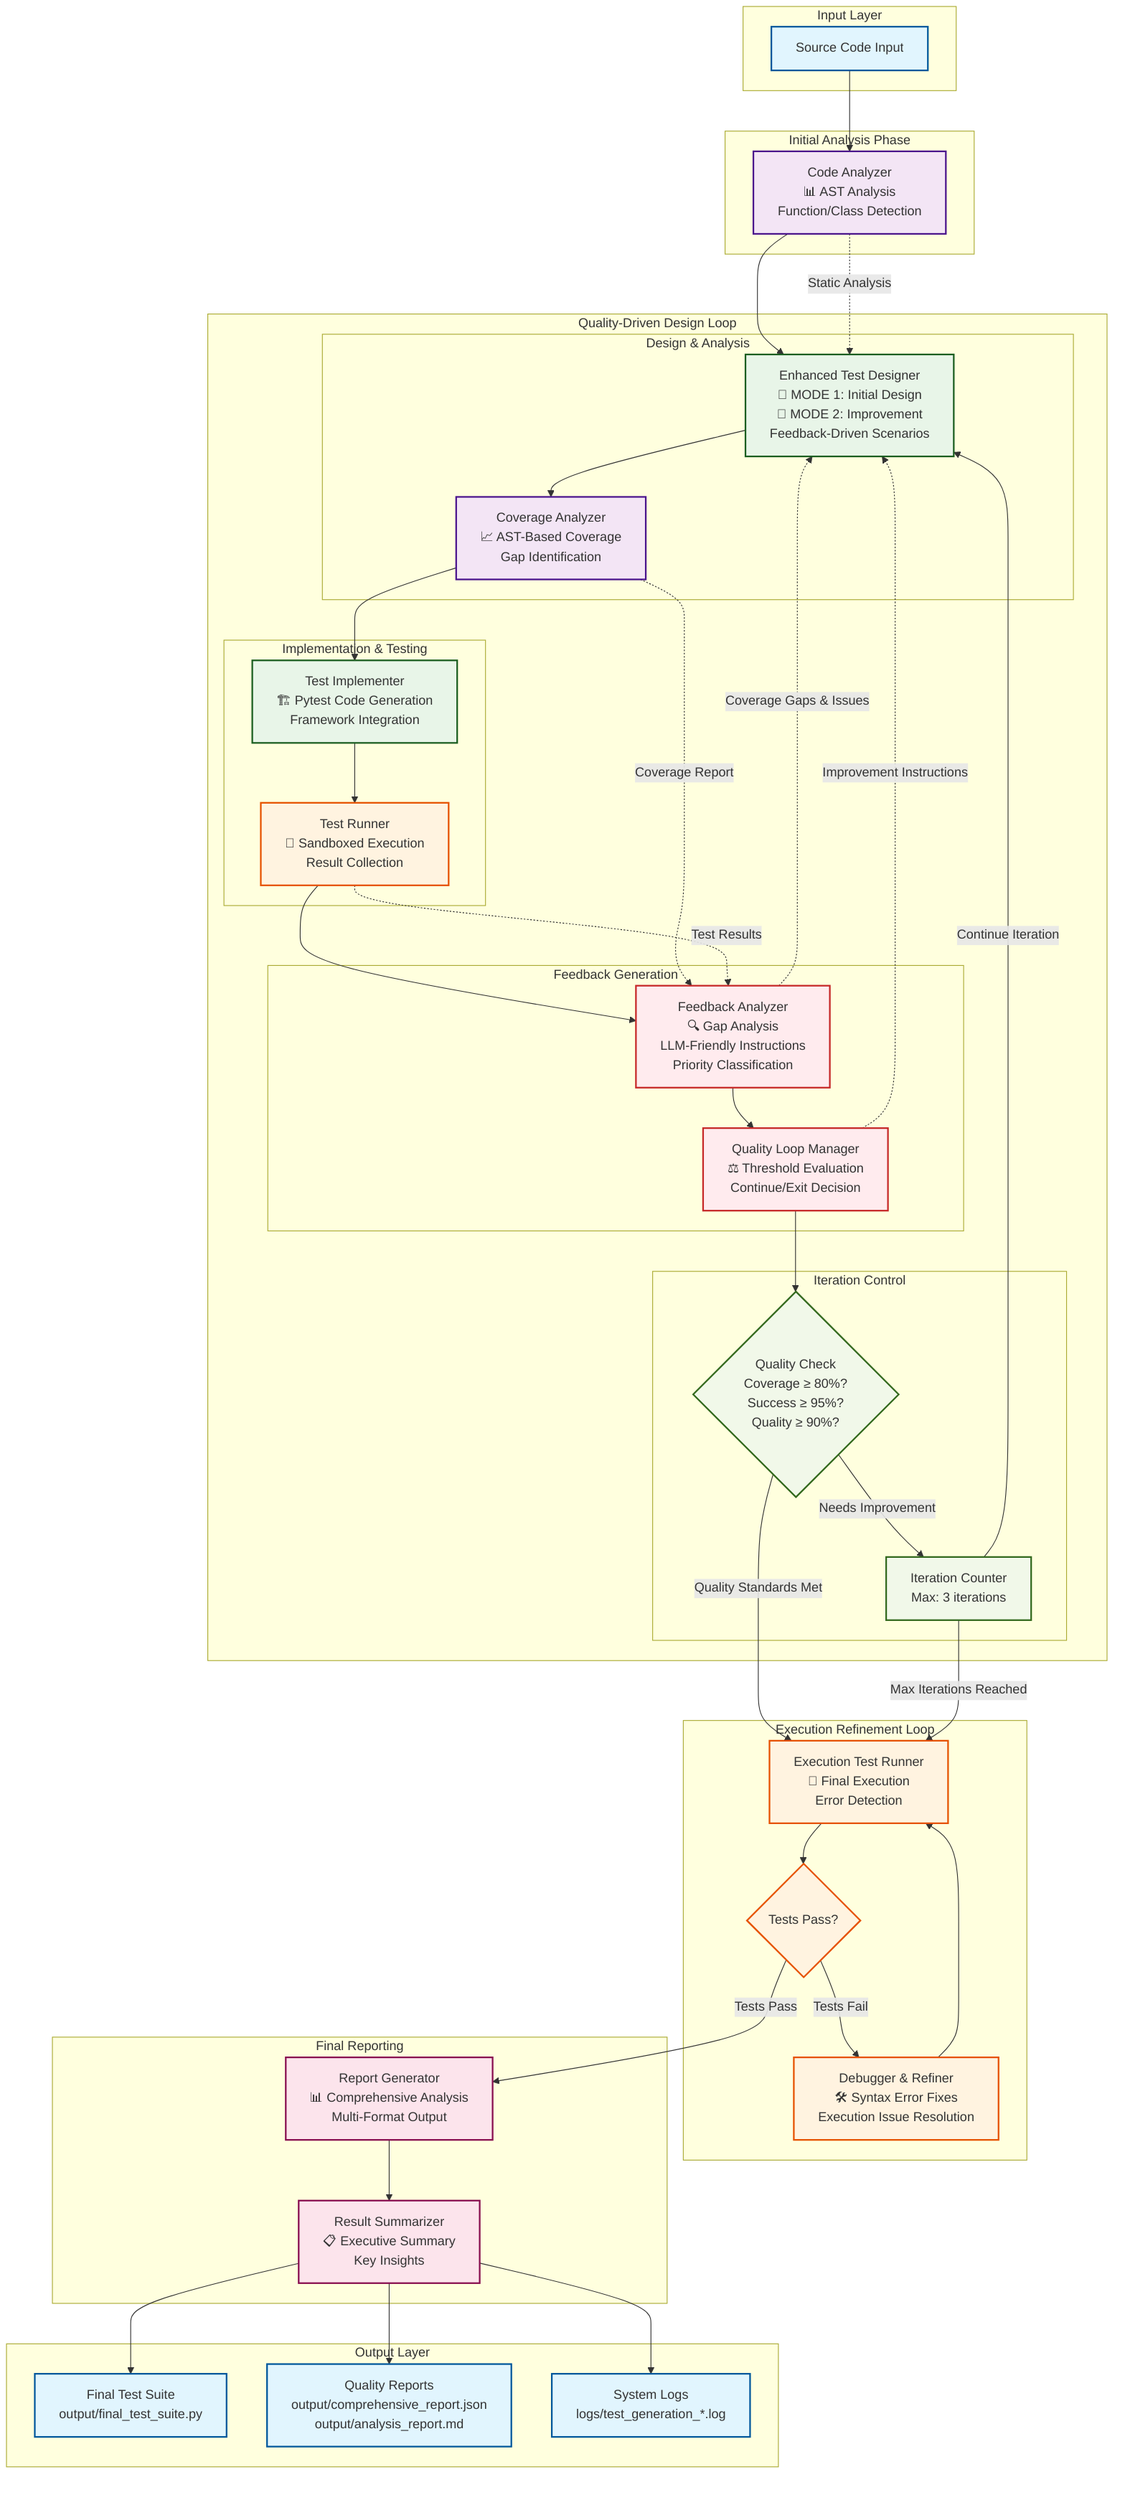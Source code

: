 graph TB
    %% Closed-Loop Feedback System Architecture
    %% This diagram shows the enhanced system with iterative quality improvement
    
    subgraph "Input Layer"
        INPUT[Source Code Input]
    end
    
    subgraph "Initial Analysis Phase"
        CA[Code Analyzer<br/>📊 AST Analysis<br/>Function/Class Detection]
    end
    
    subgraph "Quality-Driven Design Loop" 
        subgraph "Iteration Control"
            QC{Quality Check<br/>Coverage ≥ 80%?<br/>Success ≥ 95%?<br/>Quality ≥ 90%?}
            IC[Iteration Counter<br/>Max: 3 iterations]
        end
        
        subgraph "Design & Analysis"
            ETCD[Enhanced Test Designer<br/>🧠 MODE 1: Initial Design<br/>🔄 MODE 2: Improvement<br/>Feedback-Driven Scenarios]
            COV[Coverage Analyzer<br/>📈 AST-Based Coverage<br/>Gap Identification]
        end
        
        subgraph "Implementation & Testing"
            TI[Test Implementer<br/>🏗️ Pytest Code Generation<br/>Framework Integration]
            TR1[Test Runner<br/>🚀 Sandboxed Execution<br/>Result Collection]
        end
        
        subgraph "Feedback Generation"
            FA[Feedback Analyzer<br/>🔍 Gap Analysis<br/>LLM-Friendly Instructions<br/>Priority Classification]
            QL[Quality Loop Manager<br/>⚖️ Threshold Evaluation<br/>Continue/Exit Decision]
        end
    end
    
    subgraph "Execution Refinement Loop"
        TR2[Execution Test Runner<br/>🔧 Final Execution<br/>Error Detection]
        DR[Debugger & Refiner<br/>🛠️ Syntax Error Fixes<br/>Execution Issue Resolution]
        EC{Tests Pass?}
    end
    
    subgraph "Final Reporting"
        RG[Report Generator<br/>📊 Comprehensive Analysis<br/>Multi-Format Output]
        RS[Result Summarizer<br/>📋 Executive Summary<br/>Key Insights]
    end
    
    subgraph "Output Layer"
        OUTPUT1[Final Test Suite<br/>output/final_test_suite.py]
        OUTPUT2[Quality Reports<br/>output/comprehensive_report.json<br/>output/analysis_report.md]
        OUTPUT3[System Logs<br/>logs/test_generation_*.log]
    end
    
    %% Flow connections
    INPUT --> CA
    CA --> ETCD
    
    %% Quality-driven design loop flow
    ETCD --> COV
    COV --> TI
    TI --> TR1
    TR1 --> FA
    FA --> QL
    QL --> QC
    QC -->|Quality Standards Met| TR2
    QC -->|Needs Improvement| IC
    IC -->|Continue Iteration| ETCD
    IC -->|Max Iterations Reached| TR2
    
    %% Execution refinement loop
    TR2 --> EC
    EC -->|Tests Fail| DR
    DR --> TR2
    EC -->|Tests Pass| RG
    
    %% Final reporting
    RG --> RS
    RS --> OUTPUT1
    RS --> OUTPUT2
    RS --> OUTPUT3
    
    %% Feedback loop styling
    QL -.->|Improvement Instructions| ETCD
    FA -.->|Coverage Gaps & Issues| ETCD
    
    %% State sharing (dotted lines)
    CA -.->|Static Analysis| ETCD
    COV -.->|Coverage Report| FA
    TR1 -.->|Test Results| FA
    
    %% Styling
    classDef inputOutput fill:#e1f5fe,stroke:#01579b,stroke-width:2px
    classDef analysis fill:#f3e5f5,stroke:#4a148c,stroke-width:2px
    classDef design fill:#e8f5e8,stroke:#1b5e20,stroke-width:2px
    classDef execution fill:#fff3e0,stroke:#e65100,stroke-width:2px
    classDef feedback fill:#ffebee,stroke:#c62828,stroke-width:2px
    classDef control fill:#f1f8e9,stroke:#33691e,stroke-width:2px
    classDef reporting fill:#fce4ec,stroke:#880e4f,stroke-width:2px
    
    class INPUT,OUTPUT1,OUTPUT2,OUTPUT3 inputOutput
    class CA,COV analysis
    class ETCD,TI design
    class TR1,TR2,DR,EC execution
    class FA,QL feedback
    class QC,IC control
    class RG,RS reporting